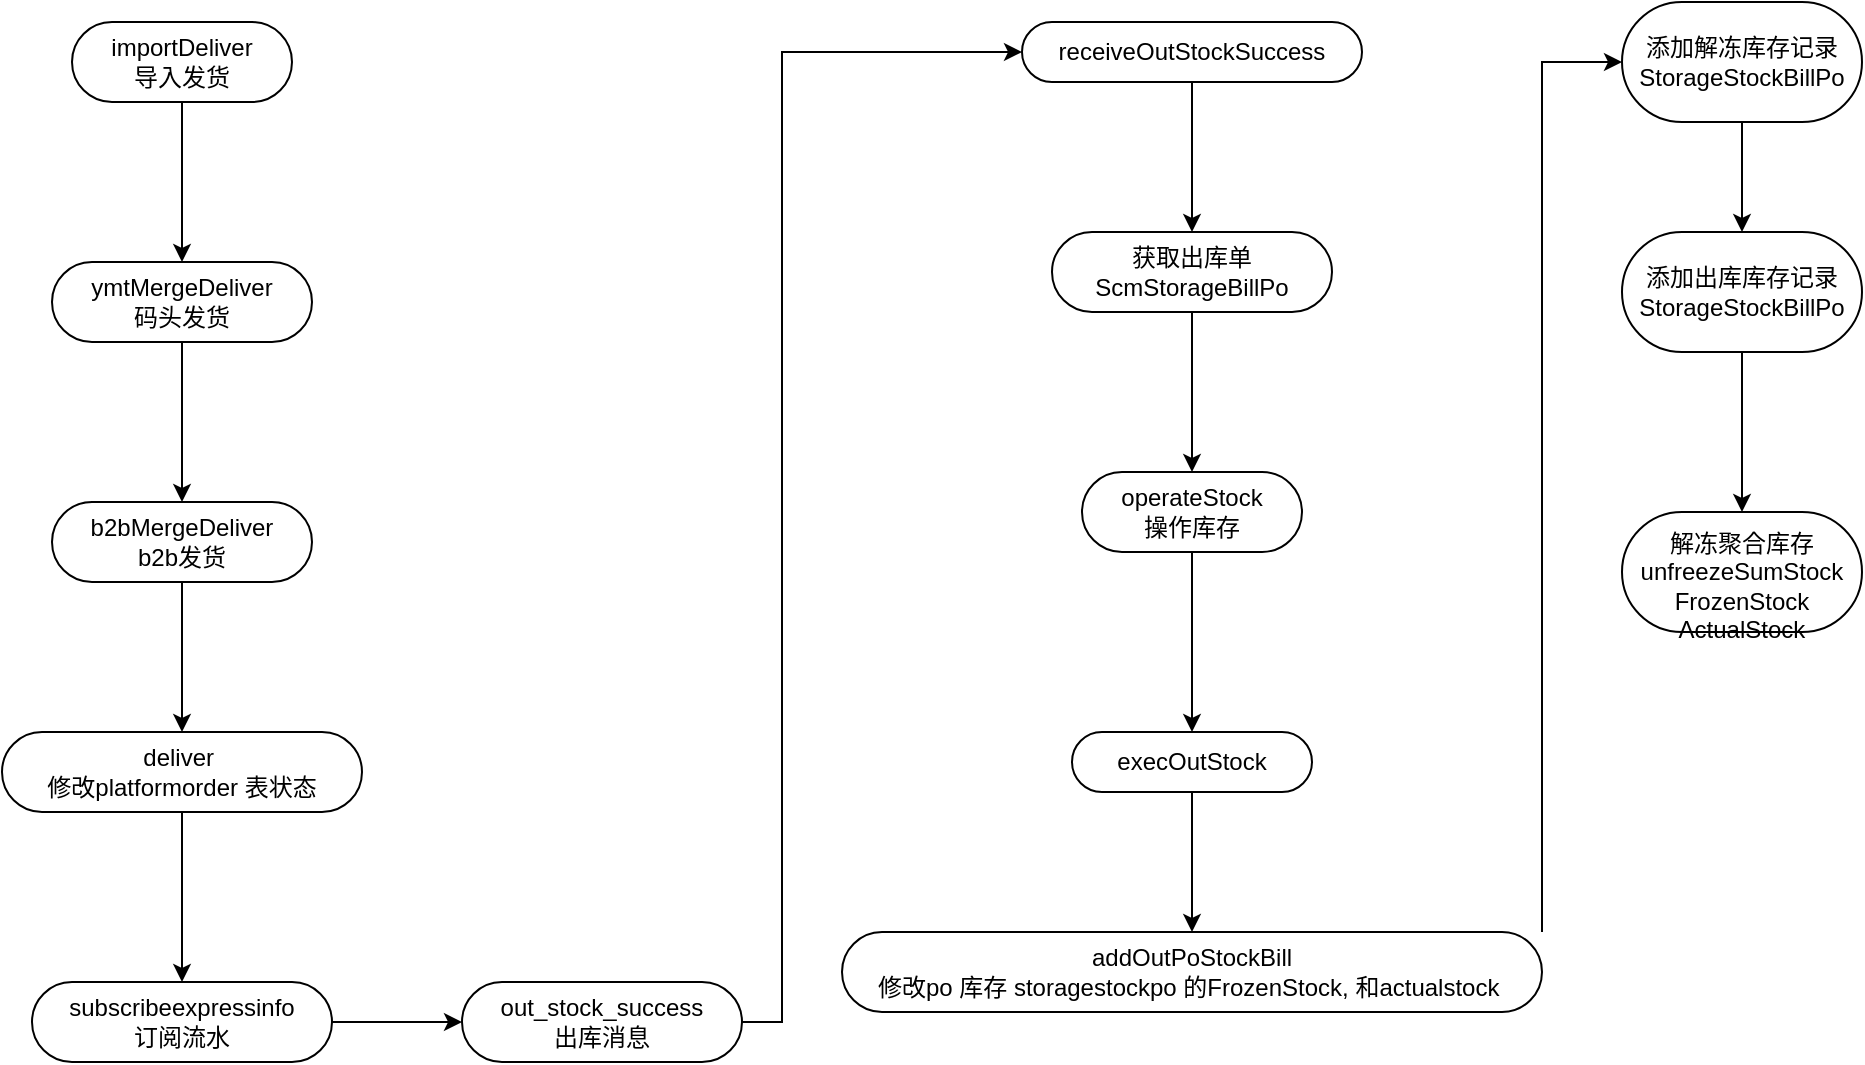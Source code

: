 <mxfile version="15.5.9" type="github">
  <diagram id="QKlP5dGs6q3-7k34QAo-" name="Page-1">
    <mxGraphModel dx="1422" dy="1452" grid="1" gridSize="10" guides="1" tooltips="1" connect="1" arrows="1" fold="1" page="1" pageScale="1" pageWidth="980" pageHeight="690" math="0" shadow="0">
      <root>
        <mxCell id="0" />
        <mxCell id="1" parent="0" />
        <mxCell id="NVgSK6pczz49IcrMX978-3" value="" style="edgeStyle=orthogonalEdgeStyle;rounded=0;orthogonalLoop=1;jettySize=auto;html=1;" edge="1" parent="1" source="NVgSK6pczz49IcrMX978-1" target="NVgSK6pczz49IcrMX978-2">
          <mxGeometry relative="1" as="geometry" />
        </mxCell>
        <mxCell id="NVgSK6pczz49IcrMX978-1" value="importDeliver&lt;br&gt;导入发货" style="whiteSpace=wrap;html=1;rounded=1;arcSize=50;align=center;verticalAlign=middle;strokeWidth=1;autosize=1;spacing=4;treeFolding=1;treeMoving=1;newEdgeStyle={&quot;edgeStyle&quot;:&quot;entityRelationEdgeStyle&quot;,&quot;startArrow&quot;:&quot;none&quot;,&quot;endArrow&quot;:&quot;none&quot;,&quot;segment&quot;:10,&quot;curved&quot;:1};direction=west;" vertex="1" parent="1">
          <mxGeometry x="185" y="-635" width="110" height="40" as="geometry" />
        </mxCell>
        <mxCell id="NVgSK6pczz49IcrMX978-5" value="" style="edgeStyle=orthogonalEdgeStyle;rounded=0;orthogonalLoop=1;jettySize=auto;html=1;" edge="1" parent="1" source="NVgSK6pczz49IcrMX978-2" target="NVgSK6pczz49IcrMX978-4">
          <mxGeometry relative="1" as="geometry" />
        </mxCell>
        <mxCell id="NVgSK6pczz49IcrMX978-2" value="ymtMergeDeliver&lt;br&gt;码头发货" style="whiteSpace=wrap;html=1;rounded=1;arcSize=50;align=center;verticalAlign=middle;strokeWidth=1;autosize=1;spacing=4;treeFolding=1;treeMoving=1;newEdgeStyle={&quot;edgeStyle&quot;:&quot;entityRelationEdgeStyle&quot;,&quot;startArrow&quot;:&quot;none&quot;,&quot;endArrow&quot;:&quot;none&quot;,&quot;segment&quot;:10,&quot;curved&quot;:1};direction=west;" vertex="1" parent="1">
          <mxGeometry x="175" y="-515" width="130" height="40" as="geometry" />
        </mxCell>
        <mxCell id="NVgSK6pczz49IcrMX978-7" value="" style="edgeStyle=orthogonalEdgeStyle;rounded=0;orthogonalLoop=1;jettySize=auto;html=1;" edge="1" parent="1" source="NVgSK6pczz49IcrMX978-4" target="NVgSK6pczz49IcrMX978-6">
          <mxGeometry relative="1" as="geometry" />
        </mxCell>
        <mxCell id="NVgSK6pczz49IcrMX978-4" value="&lt;div&gt;b2bMergeDeliver&lt;/div&gt;&lt;div&gt;b2b发货&lt;/div&gt;" style="whiteSpace=wrap;html=1;rounded=1;arcSize=50;align=center;verticalAlign=middle;strokeWidth=1;autosize=1;spacing=4;treeFolding=1;treeMoving=1;newEdgeStyle={&quot;edgeStyle&quot;:&quot;entityRelationEdgeStyle&quot;,&quot;startArrow&quot;:&quot;none&quot;,&quot;endArrow&quot;:&quot;none&quot;,&quot;segment&quot;:10,&quot;curved&quot;:1};direction=west;" vertex="1" parent="1">
          <mxGeometry x="175" y="-395" width="130" height="40" as="geometry" />
        </mxCell>
        <mxCell id="NVgSK6pczz49IcrMX978-9" value="" style="edgeStyle=orthogonalEdgeStyle;rounded=0;orthogonalLoop=1;jettySize=auto;html=1;" edge="1" parent="1" source="NVgSK6pczz49IcrMX978-6" target="NVgSK6pczz49IcrMX978-8">
          <mxGeometry relative="1" as="geometry" />
        </mxCell>
        <mxCell id="NVgSK6pczz49IcrMX978-6" value="&lt;div&gt;deliver&amp;nbsp;&lt;/div&gt;&lt;div&gt;修改platformorder 表状态&lt;/div&gt;" style="whiteSpace=wrap;html=1;rounded=1;arcSize=50;align=center;verticalAlign=middle;strokeWidth=1;autosize=1;spacing=4;treeFolding=1;treeMoving=1;newEdgeStyle={&quot;edgeStyle&quot;:&quot;entityRelationEdgeStyle&quot;,&quot;startArrow&quot;:&quot;none&quot;,&quot;endArrow&quot;:&quot;none&quot;,&quot;segment&quot;:10,&quot;curved&quot;:1};direction=west;" vertex="1" parent="1">
          <mxGeometry x="150" y="-280" width="180" height="40" as="geometry" />
        </mxCell>
        <mxCell id="NVgSK6pczz49IcrMX978-11" value="" style="edgeStyle=orthogonalEdgeStyle;rounded=0;orthogonalLoop=1;jettySize=auto;html=1;" edge="1" parent="1" source="NVgSK6pczz49IcrMX978-8" target="NVgSK6pczz49IcrMX978-10">
          <mxGeometry relative="1" as="geometry" />
        </mxCell>
        <mxCell id="NVgSK6pczz49IcrMX978-8" value="subscribeexpressinfo&#xa;订阅流水" style="whiteSpace=wrap;html=1;rounded=1;arcSize=50;align=center;verticalAlign=middle;strokeWidth=1;autosize=1;spacing=4;treeFolding=1;treeMoving=1;newEdgeStyle={&quot;edgeStyle&quot;:&quot;entityRelationEdgeStyle&quot;,&quot;startArrow&quot;:&quot;none&quot;,&quot;endArrow&quot;:&quot;none&quot;,&quot;segment&quot;:10,&quot;curved&quot;:1};direction=west;" vertex="1" parent="1">
          <mxGeometry x="165" y="-155" width="150" height="40" as="geometry" />
        </mxCell>
        <mxCell id="NVgSK6pczz49IcrMX978-13" value="" style="edgeStyle=orthogonalEdgeStyle;rounded=0;orthogonalLoop=1;jettySize=auto;html=1;" edge="1" parent="1" source="NVgSK6pczz49IcrMX978-10" target="NVgSK6pczz49IcrMX978-12">
          <mxGeometry relative="1" as="geometry">
            <Array as="points">
              <mxPoint x="540" y="-135" />
              <mxPoint x="540" y="-620" />
            </Array>
          </mxGeometry>
        </mxCell>
        <mxCell id="NVgSK6pczz49IcrMX978-10" value="&lt;div&gt;out_stock_success&lt;/div&gt;&lt;div&gt;出库消息&lt;/div&gt;" style="whiteSpace=wrap;html=1;rounded=1;arcSize=50;align=center;verticalAlign=middle;strokeWidth=1;autosize=1;spacing=4;treeFolding=1;treeMoving=1;newEdgeStyle={&quot;edgeStyle&quot;:&quot;entityRelationEdgeStyle&quot;,&quot;startArrow&quot;:&quot;none&quot;,&quot;endArrow&quot;:&quot;none&quot;,&quot;segment&quot;:10,&quot;curved&quot;:1};direction=west;" vertex="1" parent="1">
          <mxGeometry x="380" y="-155" width="140" height="40" as="geometry" />
        </mxCell>
        <mxCell id="NVgSK6pczz49IcrMX978-15" value="" style="edgeStyle=orthogonalEdgeStyle;rounded=0;orthogonalLoop=1;jettySize=auto;html=1;" edge="1" parent="1" source="NVgSK6pczz49IcrMX978-12" target="NVgSK6pczz49IcrMX978-14">
          <mxGeometry relative="1" as="geometry" />
        </mxCell>
        <mxCell id="NVgSK6pczz49IcrMX978-12" value="receiveOutStockSuccess" style="whiteSpace=wrap;html=1;rounded=1;arcSize=50;align=center;verticalAlign=middle;strokeWidth=1;autosize=1;spacing=4;treeFolding=1;treeMoving=1;newEdgeStyle={&quot;edgeStyle&quot;:&quot;entityRelationEdgeStyle&quot;,&quot;startArrow&quot;:&quot;none&quot;,&quot;endArrow&quot;:&quot;none&quot;,&quot;segment&quot;:10,&quot;curved&quot;:1};direction=west;" vertex="1" parent="1">
          <mxGeometry x="660" y="-635" width="170" height="30" as="geometry" />
        </mxCell>
        <mxCell id="NVgSK6pczz49IcrMX978-17" value="" style="edgeStyle=orthogonalEdgeStyle;rounded=0;orthogonalLoop=1;jettySize=auto;html=1;" edge="1" parent="1" source="NVgSK6pczz49IcrMX978-14" target="NVgSK6pczz49IcrMX978-16">
          <mxGeometry relative="1" as="geometry" />
        </mxCell>
        <mxCell id="NVgSK6pczz49IcrMX978-14" value="&lt;div&gt;获取出库单&lt;/div&gt;&lt;div&gt;ScmStorageBillPo&lt;/div&gt;" style="whiteSpace=wrap;html=1;rounded=1;arcSize=50;align=center;verticalAlign=middle;strokeWidth=1;autosize=1;spacing=4;treeFolding=1;treeMoving=1;newEdgeStyle={&quot;edgeStyle&quot;:&quot;entityRelationEdgeStyle&quot;,&quot;startArrow&quot;:&quot;none&quot;,&quot;endArrow&quot;:&quot;none&quot;,&quot;segment&quot;:10,&quot;curved&quot;:1};direction=west;" vertex="1" parent="1">
          <mxGeometry x="675" y="-530" width="140" height="40" as="geometry" />
        </mxCell>
        <mxCell id="NVgSK6pczz49IcrMX978-19" value="" style="edgeStyle=orthogonalEdgeStyle;rounded=0;orthogonalLoop=1;jettySize=auto;html=1;" edge="1" parent="1" source="NVgSK6pczz49IcrMX978-16" target="NVgSK6pczz49IcrMX978-18">
          <mxGeometry relative="1" as="geometry" />
        </mxCell>
        <mxCell id="NVgSK6pczz49IcrMX978-16" value="&lt;div&gt;operateStock&lt;/div&gt;&lt;div&gt;操作库存&lt;/div&gt;" style="whiteSpace=wrap;html=1;rounded=1;arcSize=50;align=center;verticalAlign=middle;strokeWidth=1;autosize=1;spacing=4;treeFolding=1;treeMoving=1;newEdgeStyle={&quot;edgeStyle&quot;:&quot;entityRelationEdgeStyle&quot;,&quot;startArrow&quot;:&quot;none&quot;,&quot;endArrow&quot;:&quot;none&quot;,&quot;segment&quot;:10,&quot;curved&quot;:1};direction=west;" vertex="1" parent="1">
          <mxGeometry x="690" y="-410" width="110" height="40" as="geometry" />
        </mxCell>
        <mxCell id="NVgSK6pczz49IcrMX978-21" value="" style="edgeStyle=orthogonalEdgeStyle;rounded=0;orthogonalLoop=1;jettySize=auto;html=1;" edge="1" parent="1" source="NVgSK6pczz49IcrMX978-18" target="NVgSK6pczz49IcrMX978-20">
          <mxGeometry relative="1" as="geometry" />
        </mxCell>
        <mxCell id="NVgSK6pczz49IcrMX978-18" value="execOutStock" style="whiteSpace=wrap;html=1;rounded=1;arcSize=50;align=center;verticalAlign=middle;strokeWidth=1;autosize=1;spacing=4;treeFolding=1;treeMoving=1;newEdgeStyle={&quot;edgeStyle&quot;:&quot;entityRelationEdgeStyle&quot;,&quot;startArrow&quot;:&quot;none&quot;,&quot;endArrow&quot;:&quot;none&quot;,&quot;segment&quot;:10,&quot;curved&quot;:1};direction=west;" vertex="1" parent="1">
          <mxGeometry x="685" y="-280" width="120" height="30" as="geometry" />
        </mxCell>
        <mxCell id="NVgSK6pczz49IcrMX978-23" value="" style="edgeStyle=orthogonalEdgeStyle;rounded=0;orthogonalLoop=1;jettySize=auto;html=1;" edge="1" parent="1" source="NVgSK6pczz49IcrMX978-20" target="NVgSK6pczz49IcrMX978-22">
          <mxGeometry relative="1" as="geometry">
            <Array as="points">
              <mxPoint x="920" y="-615" />
            </Array>
          </mxGeometry>
        </mxCell>
        <mxCell id="NVgSK6pczz49IcrMX978-20" value="&lt;div&gt;addOutPoStockBill&lt;/div&gt;&lt;div&gt;修改po 库存 storagestockpo 的FrozenStock, 和actualstock&amp;nbsp;&lt;/div&gt;" style="whiteSpace=wrap;html=1;rounded=1;arcSize=50;align=center;verticalAlign=middle;strokeWidth=1;autosize=1;spacing=4;treeFolding=1;treeMoving=1;newEdgeStyle={&quot;edgeStyle&quot;:&quot;entityRelationEdgeStyle&quot;,&quot;startArrow&quot;:&quot;none&quot;,&quot;endArrow&quot;:&quot;none&quot;,&quot;segment&quot;:10,&quot;curved&quot;:1};direction=west;" vertex="1" parent="1">
          <mxGeometry x="570" y="-180" width="350" height="40" as="geometry" />
        </mxCell>
        <mxCell id="NVgSK6pczz49IcrMX978-25" value="" style="edgeStyle=orthogonalEdgeStyle;rounded=0;orthogonalLoop=1;jettySize=auto;html=1;" edge="1" parent="1" source="NVgSK6pczz49IcrMX978-22" target="NVgSK6pczz49IcrMX978-24">
          <mxGeometry relative="1" as="geometry" />
        </mxCell>
        <mxCell id="NVgSK6pczz49IcrMX978-22" value="添加解冻库存记录&#xa;StorageStockBillPo" style="rounded=1;whiteSpace=wrap;html=1;strokeWidth=1;spacing=4;arcSize=50;" vertex="1" parent="1">
          <mxGeometry x="960" y="-645" width="120" height="60" as="geometry" />
        </mxCell>
        <mxCell id="NVgSK6pczz49IcrMX978-27" value="" style="edgeStyle=orthogonalEdgeStyle;rounded=0;orthogonalLoop=1;jettySize=auto;html=1;" edge="1" parent="1" source="NVgSK6pczz49IcrMX978-24" target="NVgSK6pczz49IcrMX978-26">
          <mxGeometry relative="1" as="geometry" />
        </mxCell>
        <mxCell id="NVgSK6pczz49IcrMX978-24" value="&lt;div&gt;添加出库库存记录&lt;/div&gt;&lt;div&gt;StorageStockBillPo&lt;/div&gt;" style="rounded=1;whiteSpace=wrap;html=1;strokeWidth=1;spacing=4;arcSize=50;" vertex="1" parent="1">
          <mxGeometry x="960" y="-530" width="120" height="60" as="geometry" />
        </mxCell>
        <mxCell id="NVgSK6pczz49IcrMX978-26" value="&lt;div&gt;&lt;br&gt;&lt;/div&gt;&lt;div&gt;解冻聚合库存&lt;/div&gt;&lt;div&gt;unfreezeSumStock&lt;/div&gt;&lt;div&gt;FrozenStock&lt;/div&gt;&lt;div&gt;ActualStock&lt;/div&gt;" style="rounded=1;whiteSpace=wrap;html=1;strokeWidth=1;spacing=4;arcSize=50;" vertex="1" parent="1">
          <mxGeometry x="960" y="-390" width="120" height="60" as="geometry" />
        </mxCell>
      </root>
    </mxGraphModel>
  </diagram>
</mxfile>
